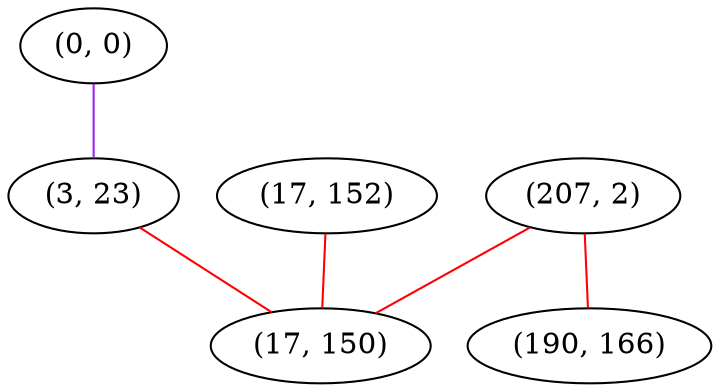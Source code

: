 graph "" {
"(0, 0)";
"(207, 2)";
"(3, 23)";
"(17, 152)";
"(17, 150)";
"(190, 166)";
"(0, 0)" -- "(3, 23)"  [color=purple, key=0, weight=4];
"(207, 2)" -- "(17, 150)"  [color=red, key=0, weight=1];
"(207, 2)" -- "(190, 166)"  [color=red, key=0, weight=1];
"(3, 23)" -- "(17, 150)"  [color=red, key=0, weight=1];
"(17, 152)" -- "(17, 150)"  [color=red, key=0, weight=1];
}
